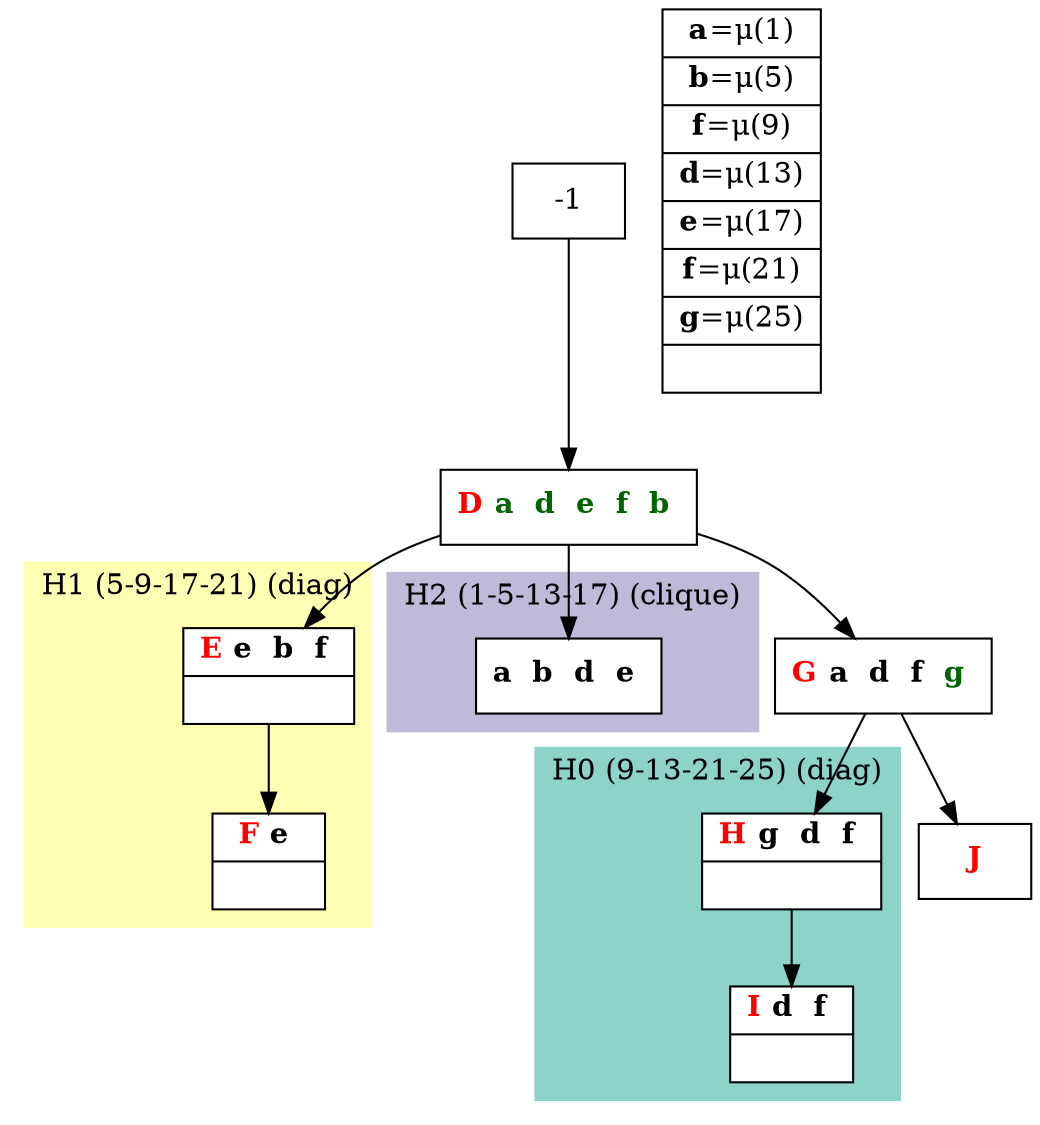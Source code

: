 digraph G {
    node [shape=box];
    subgraph cluster0 {
        node [style=filled,fillcolor=white];
        labeljust="l";
        style=filled;
        color="#8DD3C7";
        H0_0 -> H0_5;
        label="H0 (9-13-21-25) (diag)";
    }
    subgraph cluster1 {
        node [style=filled,fillcolor=white];
        labeljust="l";
        style=filled;
        color="#FFFFB3";
        H1_0 -> H1_5;
        label="H1 (5-9-17-21) (diag)";
    }
    subgraph cluster2 {
        node [style=filled,fillcolor=white];
        labeljust="l";
        style=filled;
        color="#BEBADA";
        H2_0;
        label="H2 (1-5-13-17) (clique)";
    }
     1 [shape=record,label= <{  <FONT COLOR="RED"><b>D</b></FONT> <b><FONT COLOR="DARKGREEN">a </FONT></b> <b><FONT COLOR="DARKGREEN">d </FONT></b> <b><FONT COLOR="DARKGREEN">e </FONT></b> <b><FONT COLOR="DARKGREEN">f </FONT></b> <b><FONT COLOR="DARKGREEN">b </FONT></b>}> ];
     -1  ->  1;
     H2_0 [shape=record,label= <{ <b>a </b> <b>b </b> <b>d </b> <b>e </b>}> ];
     1  ->  H2_0;
     H1_0 [shape=record,label= <{  <FONT COLOR="RED"><b>E</b></FONT> <b>e </b> <b>b </b> <b>f </b>| }> ];
     1  ->  H1_0;
     H1_5 [shape=record,label= <{  <FONT COLOR="RED"><b>F</b></FONT> <b>e </b>| }> ];
     14 [shape=record,label= <{  <FONT COLOR="RED"><b>G</b></FONT> <b>a </b> <b>d </b> <b>f </b> <b><FONT COLOR="DARKGREEN">g </FONT></b>}> ];
     1  ->  14;
     H0_0 [shape=record,label= <{  <FONT COLOR="RED"><b>H</b></FONT> <b>g </b> <b>d </b> <b>f </b>| }> ];
     14  ->  H0_0;
     H0_5 [shape=record,label= <{  <FONT COLOR="RED"><b>I</b></FONT> <b>d </b> <b>f </b>| }> ];
     _1 [shape=record,label= <{  <FONT COLOR="RED"><b>J</b></FONT>}> ];
     14  ->  _1;
    labels [shape=record,label= <{<b>a</b>=&#956;(1) | <b>b</b>=&#956;(5) | <b>f</b>=&#956;(9) | <b>d</b>=&#956;(13) | <b>e</b>=&#956;(17) | <b>f</b>=&#956;(21) | <b>g</b>=&#956;(25) | }> ];
}
